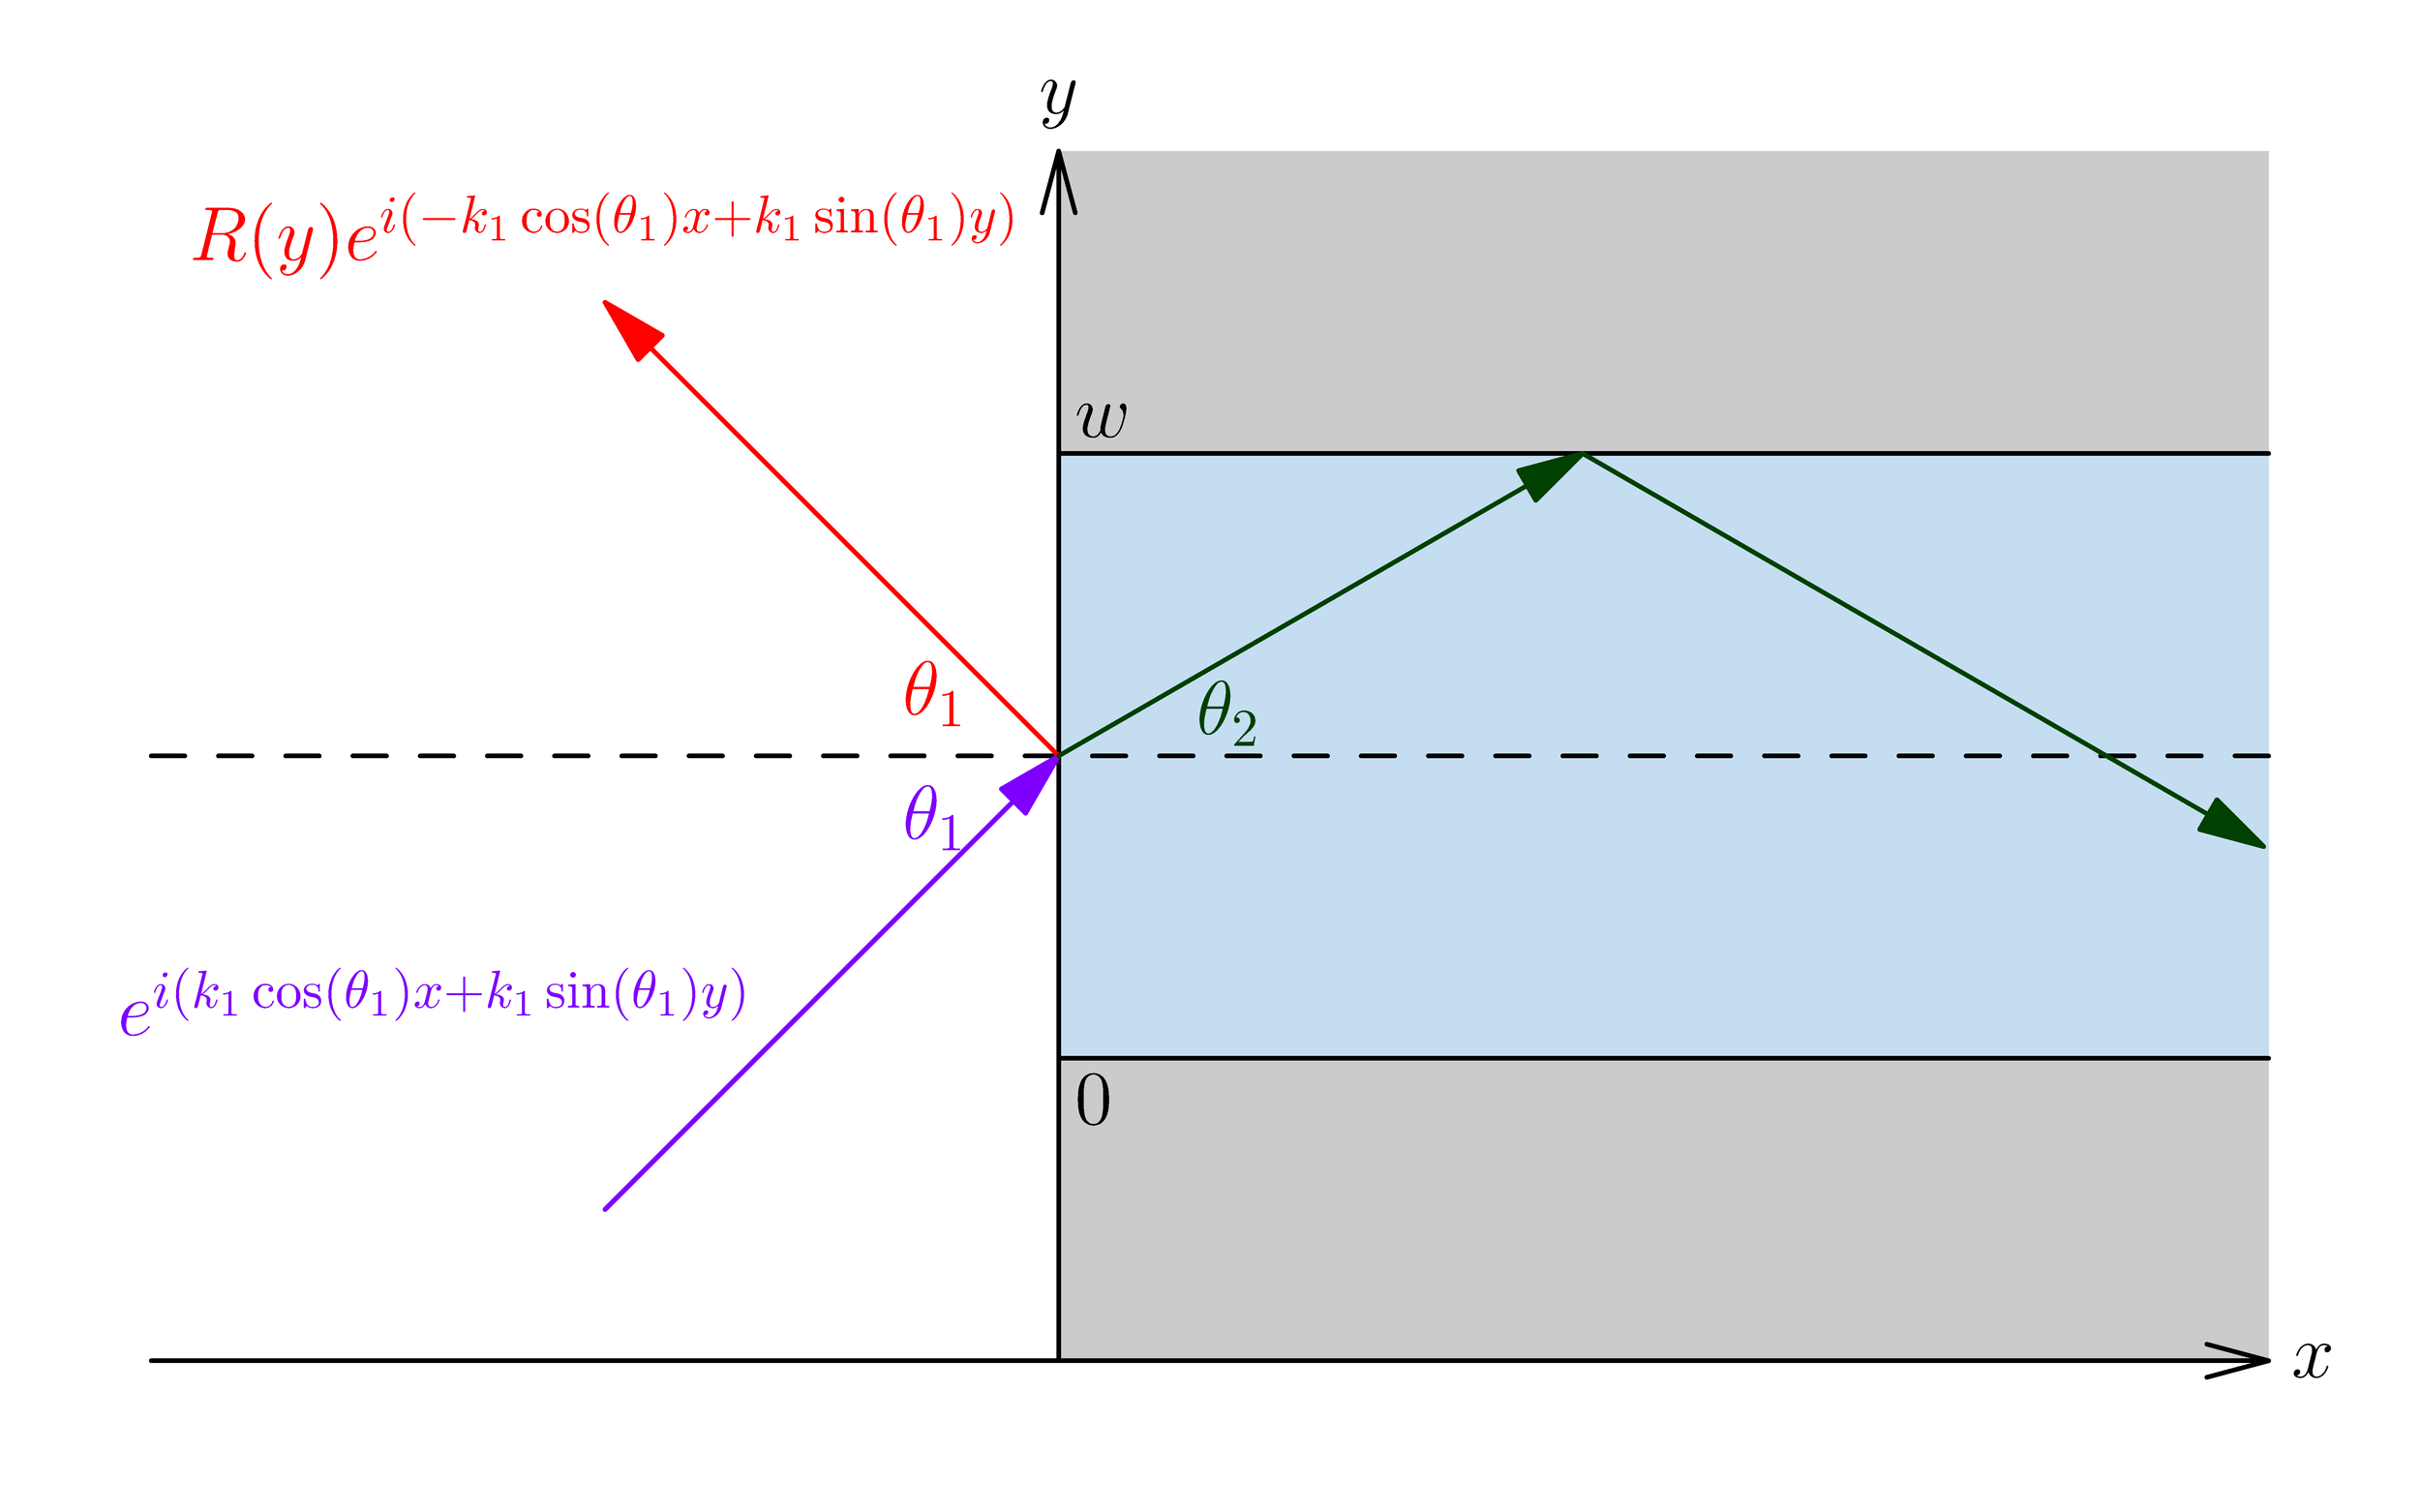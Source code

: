 //texpreamble("\usepackage{mathtext}\usepackage[russian]{babel}");
//defaultpen(font("T2A","cmr","m","n"));
settings.tex = "pdflatex";
defaultpen(fontsize(14pt)+linewidth(0.8));

settings.render = 16;
unitsize(1cm);

//graphical parameters
pen c_yellow = rgb("#faedcb");
pen c_green = rgb("#c9e4de");
pen c_blue = rgb("#c6def1");
pen c_purple = rgb("#dbcdf0");
pen c_red = rgb("#f2c6de");
pen c_orange = rgb("#f7d9c4");
pen c_gray = rgb("#cccccc");
pen axes = black;
pen uaxis = blue;
pen incidence_col = purple;
pen refracted_col = darkgreen;
pen reflected_col = red;
pen channel_border = black;

real width = 14;
real height = 8;
real origin_position = 0;
real origin_position_x = 6;
real u1 = 1.5;
real u2 = 1;
real E_total = 1.5;
real incidence_angle_theta1 = pi/4;

real channel_w = 2;
real channel_l = 8;

real refraction_angle_theta2 = pi/6;
real momentum_k1 = 0.5*origin_position_x/cos(incidence_angle_theta1);
real momentum_k2 = 0.5*origin_position_x/cos(incidence_angle_theta1);

real momentum_k3 = channel_w/sin(refraction_angle_theta2);

pair origin = (origin_position_x, origin_position);
path x_axis = (0, origin_position) -- (width, origin_position);
path y_axis = origin -- origin+(0, height-origin_position);

pair impact_point = origin+(0,height/2);
path impact_normal = impact_point - (origin_position_x,0) -- impact_point + (channel_l, 0);

pair incidence_point = impact_point - momentum_k1*(cos(incidence_angle_theta1), sin(incidence_angle_theta1));
path incidence_ray = incidence_point -- impact_point;

pair reflection_point = impact_point + momentum_k1*(-cos(incidence_angle_theta1), sin(incidence_angle_theta1));
path reflect_ray = impact_point -- reflection_point;

pair refraction_point = impact_point + momentum_k3*(cos(refraction_angle_theta2), sin(refraction_angle_theta2));
path refracted_ray = impact_point -- refraction_point;
path refracted_ray2 = refraction_point -- refraction_point + 1.3*momentum_k3*(cos(refraction_angle_theta2), -sin(refraction_angle_theta2));;

path channel = box(impact_point-(0,channel_w),impact_point+(channel_l,channel_w));
path forbidden = box(origin, (width, height));

fill(box((-1,-1),(width+1,height+1)), white);
fill(forbidden, c_gray);
fill(channel, c_blue);
draw(impact_point-(0,channel_w)--impact_point+(channel_l,-channel_w), channel_border);
draw(impact_point+(0,channel_w)--impact_point+(channel_l,channel_w), channel_border);

draw(x_axis, arrow=Arrow(SimpleHead), axes);
label("$x$", (width, origin_position), align=E, axes);
draw(y_axis, arrow=Arrow(SimpleHead), axes);
label("$y$", origin+(0, height-origin_position), align=N, axes);
label("$0$", impact_point-(0,channel_w), align=SE, axes);
label("$w$", impact_point-(0,-channel_w), align=NE, axes);

draw(impact_normal, black+dashed);
draw(incidence_ray, arrow=Arrow(), incidence_col);
draw(reflect_ray, arrow=Arrow(), reflected_col);
draw(refracted_ray, arrow=Arrow(), refracted_col);
draw(refracted_ray2, arrow=Arrow(), refracted_col);

label("$\theta_1$", impact_point, align=2S+4W, incidence_col);
label("$\theta_1$", impact_point, align=2N+4W, reflected_col);
label("$\theta_2$", impact_point, align=1.5N+6E, refracted_col);

label("$e^{i(k_{1}\cos (\theta_1) x+k_{1}\sin (\theta_1) y)}$", incidence_point+(0,1), align=N+0.5W, incidence_col);

label("$R(y) e^{i(-k_{1}\cos (\theta_1) x+k_{1}\sin (\theta_1) y)}$", reflection_point, align=N, reflected_col);

//label(minipage("$$R(y)=1+\sum_{l} R_l \phi_l(y)$$", width=3), impact_point-width/2*(1,0), align=N, reflected_col);

//label(minipage("$$\Psi=\sum_{l} I_l \phi_l(y) e^{i \beta_l x}$$", width=3), impact_point+0.1*(refraction_point-impact_point), align=N, refracted_col);


